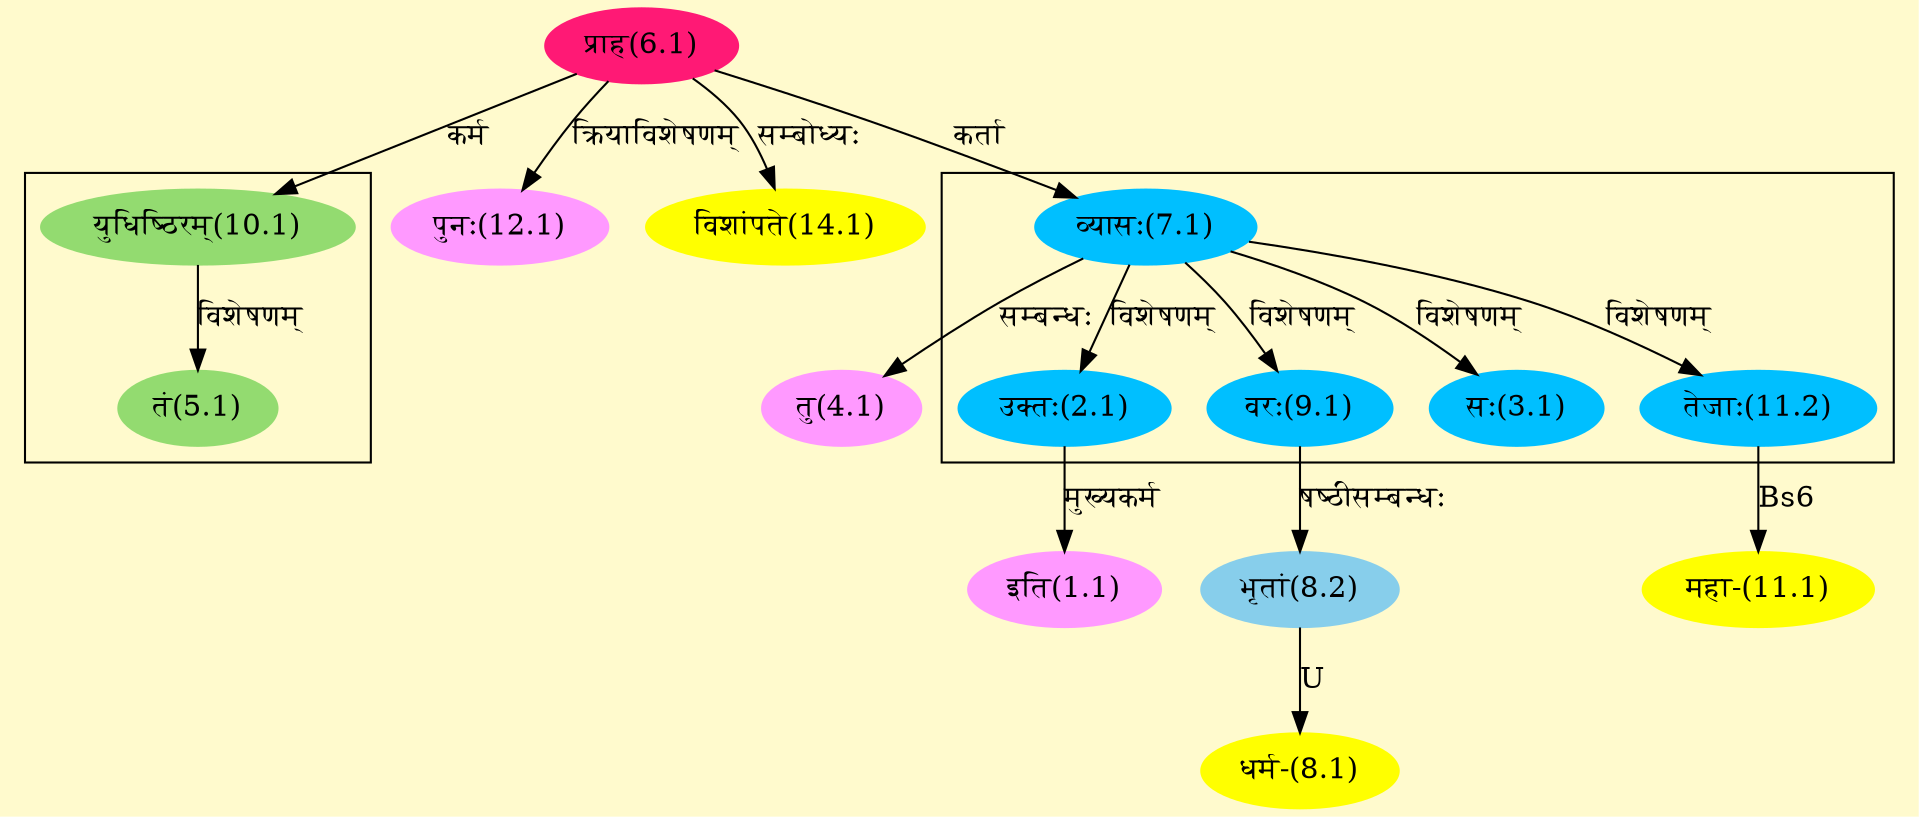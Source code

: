 digraph G{
rankdir=BT;
 compound=true;
 bgcolor="lemonchiffon1";

subgraph cluster_1{
Node2_1 [style=filled, color="#00BFFF" label = "उक्तः(2.1)"]
Node7_1 [style=filled, color="#00BFFF" label = "व्यासः(7.1)"]
Node3_1 [style=filled, color="#00BFFF" label = "सः(3.1)"]
Node9_1 [style=filled, color="#00BFFF" label = "वरः(9.1)"]
Node11_2 [style=filled, color="#00BFFF" label = "तेजाः(11.2)"]

}

subgraph cluster_2{
Node5_1 [style=filled, color="#93DB70" label = "तं(5.1)"]
Node10_1 [style=filled, color="#93DB70" label = "युधिष्ठिरम्(10.1)"]

}
Node1_1 [style=filled, color="#FF99FF" label = "इति(1.1)"]
Node2_1 [style=filled, color="#00BFFF" label = "उक्तः(2.1)"]
Node4_1 [style=filled, color="#FF99FF" label = "तु(4.1)"]
Node7_1 [style=filled, color="#00BFFF" label = "व्यासः(7.1)"]
Node6_1 [style=filled, color="#FF1975" label = "प्राह(6.1)"]
Node [style=filled, color="" label = "()"]
Node8_1 [style=filled, color="#FFFF00" label = "धर्म-(8.1)"]
Node8_2 [style=filled, color="#87CEEB" label = "भृतां(8.2)"]
Node9_1 [style=filled, color="#00BFFF" label = "वरः(9.1)"]
Node10_1 [style=filled, color="#93DB70" label = "युधिष्ठिरम्(10.1)"]
Node11_1 [style=filled, color="#FFFF00" label = "महा-(11.1)"]
Node11_2 [style=filled, color="#00BFFF" label = "तेजाः(11.2)"]
Node12_1 [style=filled, color="#FF99FF" label = "पुनः(12.1)"]
Node14_1 [style=filled, color="#FFFF00" label = "विशांपते(14.1)"]
/* Start of Relations section */

Node1_1 -> Node2_1 [  label="मुख्यकर्म"  dir="back" ]
Node2_1 -> Node7_1 [  label="विशेषणम्"  dir="back" ]
Node3_1 -> Node7_1 [  label="विशेषणम्"  dir="back" ]
Node4_1 -> Node7_1 [  label="सम्बन्धः"  dir="back" ]
Node5_1 -> Node10_1 [  label="विशेषणम्"  dir="back" ]
Node7_1 -> Node6_1 [  label="कर्ता"  dir="back" ]
Node8_1 -> Node8_2 [  label="U"  dir="back" ]
Node8_2 -> Node9_1 [  label="षष्ठीसम्बन्धः"  dir="back" ]
Node9_1 -> Node7_1 [  label="विशेषणम्"  dir="back" ]
Node10_1 -> Node6_1 [  label="कर्म"  dir="back" ]
Node11_1 -> Node11_2 [  label="Bs6"  dir="back" ]
Node11_2 -> Node7_1 [  label="विशेषणम्"  dir="back" ]
Node12_1 -> Node6_1 [  label="क्रियाविशेषणम्"  dir="back" ]
Node14_1 -> Node6_1 [  label="सम्बोध्यः"  dir="back" ]
}

